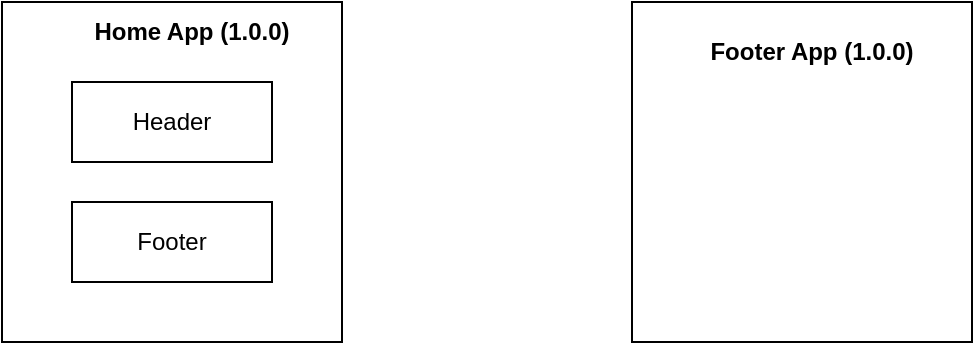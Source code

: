 <mxfile>
    <diagram id="I_5_UuvOvAt0h4aYtYVi" name="Page-1">
        <mxGraphModel dx="941" dy="363" grid="1" gridSize="10" guides="1" tooltips="1" connect="1" arrows="1" fold="1" page="1" pageScale="1" pageWidth="850" pageHeight="1100" math="0" shadow="0">
            <root>
                <mxCell id="0"/>
                <mxCell id="1" parent="0"/>
                <mxCell id="2" value="" style="whiteSpace=wrap;html=1;aspect=fixed;labelPosition=center;verticalLabelPosition=top;align=center;verticalAlign=bottom;textDirection=ltr;fontStyle=1" vertex="1" parent="1">
                    <mxGeometry x="40" y="80" width="170" height="170" as="geometry"/>
                </mxCell>
                <mxCell id="5" value="Header" style="rounded=0;whiteSpace=wrap;html=1;" vertex="1" parent="1">
                    <mxGeometry x="75" y="120" width="100" height="40" as="geometry"/>
                </mxCell>
                <mxCell id="7" value="Footer" style="rounded=0;whiteSpace=wrap;html=1;" vertex="1" parent="1">
                    <mxGeometry x="75" y="180" width="100" height="40" as="geometry"/>
                </mxCell>
                <mxCell id="8" value="" style="whiteSpace=wrap;html=1;aspect=fixed;labelPosition=center;verticalLabelPosition=top;align=center;verticalAlign=bottom;textDirection=ltr;fontStyle=1" vertex="1" parent="1">
                    <mxGeometry x="355" y="80" width="170" height="170" as="geometry"/>
                </mxCell>
                <mxCell id="WOs6gwKcZai12kRZdmqM-8" value="Home App (1.0.0)" style="text;html=1;strokeColor=none;fillColor=none;align=center;verticalAlign=middle;whiteSpace=wrap;rounded=0;fontStyle=1" vertex="1" parent="1">
                    <mxGeometry x="70" y="80" width="130" height="30" as="geometry"/>
                </mxCell>
                <mxCell id="WOs6gwKcZai12kRZdmqM-9" value="Footer App (1.0.0)" style="text;html=1;strokeColor=none;fillColor=none;align=center;verticalAlign=middle;whiteSpace=wrap;rounded=0;fontStyle=1" vertex="1" parent="1">
                    <mxGeometry x="380" y="90" width="130" height="30" as="geometry"/>
                </mxCell>
            </root>
        </mxGraphModel>
    </diagram>
    <diagram id="_GgEkDN7GIcAwYXqjkYd" name="Page-2">
        <mxGraphModel dx="941" dy="363" grid="1" gridSize="10" guides="1" tooltips="1" connect="1" arrows="1" fold="1" page="1" pageScale="1" pageWidth="850" pageHeight="1100" math="0" shadow="0">
            <root>
                <mxCell id="zRADdNf263bX3vUbR5I6-0"/>
                <mxCell id="zRADdNf263bX3vUbR5I6-1" parent="zRADdNf263bX3vUbR5I6-0"/>
                <mxCell id="1GON_99pLNtt8GElTtUt-12" style="edgeStyle=none;html=1;entryX=0.086;entryY=-0.001;entryDx=0;entryDy=0;entryPerimeter=0;" edge="1" parent="zRADdNf263bX3vUbR5I6-1" target="1GON_99pLNtt8GElTtUt-4">
                    <mxGeometry relative="1" as="geometry">
                        <mxPoint x="177" y="149" as="sourcePoint"/>
                        <mxPoint x="253.335" y="270" as="targetPoint"/>
                        <Array as="points">
                            <mxPoint x="202" y="149"/>
                        </Array>
                    </mxGeometry>
                </mxCell>
                <mxCell id="1GON_99pLNtt8GElTtUt-0" value="" style="whiteSpace=wrap;html=1;aspect=fixed;labelPosition=center;verticalLabelPosition=top;align=center;verticalAlign=bottom;textDirection=ltr;fontStyle=1" vertex="1" parent="zRADdNf263bX3vUbR5I6-1">
                    <mxGeometry x="40" y="79" width="140" height="140" as="geometry"/>
                </mxCell>
                <mxCell id="1GON_99pLNtt8GElTtUt-13" style="edgeStyle=none;html=1;entryX=0.92;entryY=-0.047;entryDx=0;entryDy=0;entryPerimeter=0;" edge="1" parent="zRADdNf263bX3vUbR5I6-1" target="1GON_99pLNtt8GElTtUt-4">
                    <mxGeometry relative="1" as="geometry">
                        <mxPoint x="354" y="149" as="sourcePoint"/>
                        <mxPoint x="320" y="260" as="targetPoint"/>
                        <Array as="points">
                            <mxPoint x="320" y="149"/>
                        </Array>
                    </mxGeometry>
                </mxCell>
                <mxCell id="1GON_99pLNtt8GElTtUt-3" value="" style="whiteSpace=wrap;html=1;aspect=fixed;labelPosition=center;verticalLabelPosition=top;align=center;verticalAlign=bottom;textDirection=ltr;fontStyle=1" vertex="1" parent="zRADdNf263bX3vUbR5I6-1">
                    <mxGeometry x="355" y="79" width="140" height="140" as="geometry"/>
                </mxCell>
                <mxCell id="1GON_99pLNtt8GElTtUt-4" value="" style="whiteSpace=wrap;html=1;aspect=fixed;labelPosition=center;verticalLabelPosition=top;align=center;verticalAlign=bottom;textDirection=ltr;fontStyle=1" vertex="1" parent="zRADdNf263bX3vUbR5I6-1">
                    <mxGeometry x="190" y="270" width="140" height="140" as="geometry"/>
                </mxCell>
                <mxCell id="1GON_99pLNtt8GElTtUt-8" value="Header" style="rounded=0;whiteSpace=wrap;html=1;" vertex="1" parent="zRADdNf263bX3vUbR5I6-1">
                    <mxGeometry x="210" y="320" width="100" height="31" as="geometry"/>
                </mxCell>
                <mxCell id="1GON_99pLNtt8GElTtUt-9" value="Footer" style="rounded=0;whiteSpace=wrap;html=1;" vertex="1" parent="zRADdNf263bX3vUbR5I6-1">
                    <mxGeometry x="210" y="360" width="100" height="30" as="geometry"/>
                </mxCell>
                <mxCell id="1GON_99pLNtt8GElTtUt-15" value="Footer App(1.0.1)" style="text;html=1;strokeColor=none;fillColor=none;align=center;verticalAlign=middle;whiteSpace=wrap;rounded=0;fontStyle=1" vertex="1" parent="zRADdNf263bX3vUbR5I6-1">
                    <mxGeometry x="200" y="280" width="120" height="30" as="geometry"/>
                </mxCell>
                <mxCell id="1GON_99pLNtt8GElTtUt-16" value="Home App (1.0.1)" style="text;html=1;strokeColor=none;fillColor=none;align=center;verticalAlign=middle;whiteSpace=wrap;rounded=0;" vertex="1" parent="zRADdNf263bX3vUbR5I6-1">
                    <mxGeometry x="50" y="90" width="120" height="30" as="geometry"/>
                </mxCell>
                <mxCell id="1GON_99pLNtt8GElTtUt-17" value="Footer App (1.0.1)" style="text;html=1;strokeColor=none;fillColor=none;align=center;verticalAlign=middle;whiteSpace=wrap;rounded=0;" vertex="1" parent="zRADdNf263bX3vUbR5I6-1">
                    <mxGeometry x="365" y="100" width="120" height="30" as="geometry"/>
                </mxCell>
            </root>
        </mxGraphModel>
    </diagram>
    <diagram id="g_T-o0lxdoL4d2VnEdjj" name="Asset Store">
        <mxGraphModel dx="941" dy="363" grid="1" gridSize="10" guides="1" tooltips="1" connect="1" arrows="1" fold="1" page="1" pageScale="1" pageWidth="850" pageHeight="1100" math="0" shadow="0">
            <root>
                <mxCell id="cj1IazmjqMoVbFooIDtI-0"/>
                <mxCell id="cj1IazmjqMoVbFooIDtI-1" parent="cj1IazmjqMoVbFooIDtI-0"/>
                <mxCell id="YfW1SNzESA2xdFsNWcHS-14" style="edgeStyle=none;html=1;entryX=-0.064;entryY=0.695;entryDx=0;entryDy=0;exitX=0.454;exitY=0.995;exitDx=0;exitDy=0;exitPerimeter=0;entryPerimeter=0;" edge="1" parent="cj1IazmjqMoVbFooIDtI-1" source="YfW1SNzESA2xdFsNWcHS-0" target="YfW1SNzESA2xdFsNWcHS-9">
                    <mxGeometry relative="1" as="geometry">
                        <Array as="points">
                            <mxPoint x="117" y="440"/>
                            <mxPoint x="240" y="440"/>
                        </Array>
                    </mxGeometry>
                </mxCell>
                <mxCell id="YfW1SNzESA2xdFsNWcHS-0" value="" style="whiteSpace=wrap;html=1;aspect=fixed;labelPosition=center;verticalLabelPosition=top;align=center;verticalAlign=bottom;textDirection=ltr;fontStyle=1" vertex="1" parent="cj1IazmjqMoVbFooIDtI-1">
                    <mxGeometry x="40" y="243" width="170" height="170" as="geometry"/>
                </mxCell>
                <mxCell id="YfW1SNzESA2xdFsNWcHS-15" value="" style="edgeStyle=none;html=1;entryX=1;entryY=0.5;entryDx=0;entryDy=0;exitX=-0.009;exitY=0.694;exitDx=0;exitDy=0;exitPerimeter=0;" edge="1" parent="cj1IazmjqMoVbFooIDtI-1" source="YfW1SNzESA2xdFsNWcHS-3" target="YfW1SNzESA2xdFsNWcHS-9">
                    <mxGeometry relative="1" as="geometry">
                        <Array as="points">
                            <mxPoint x="560" y="360"/>
                            <mxPoint x="560" y="430"/>
                        </Array>
                    </mxGeometry>
                </mxCell>
                <mxCell id="YfW1SNzESA2xdFsNWcHS-3" value="" style="whiteSpace=wrap;html=1;aspect=fixed;labelPosition=center;verticalLabelPosition=top;align=center;verticalAlign=bottom;textDirection=ltr;fontStyle=1" vertex="1" parent="cj1IazmjqMoVbFooIDtI-1">
                    <mxGeometry x="630" y="243" width="170" height="170" as="geometry"/>
                </mxCell>
                <mxCell id="YfW1SNzESA2xdFsNWcHS-4" value="Home App (1.0.0)" style="text;html=1;strokeColor=none;fillColor=none;align=center;verticalAlign=middle;whiteSpace=wrap;rounded=0;fontStyle=1" vertex="1" parent="cj1IazmjqMoVbFooIDtI-1">
                    <mxGeometry x="70" y="243" width="130" height="30" as="geometry"/>
                </mxCell>
                <mxCell id="YfW1SNzESA2xdFsNWcHS-5" value="Footer App (1.0.0)" style="text;html=1;strokeColor=none;fillColor=none;align=center;verticalAlign=middle;whiteSpace=wrap;rounded=0;fontStyle=1" vertex="1" parent="cj1IazmjqMoVbFooIDtI-1">
                    <mxGeometry x="650" y="263" width="130" height="30" as="geometry"/>
                </mxCell>
                <mxCell id="YfW1SNzESA2xdFsNWcHS-13" value="" style="edgeStyle=none;html=1;exitX=0.998;exitY=0.612;exitDx=0;exitDy=0;exitPerimeter=0;" edge="1" parent="cj1IazmjqMoVbFooIDtI-1" source="YfW1SNzESA2xdFsNWcHS-6" target="YfW1SNzESA2xdFsNWcHS-8">
                    <mxGeometry relative="1" as="geometry"/>
                </mxCell>
                <mxCell id="YfW1SNzESA2xdFsNWcHS-6" value="" style="whiteSpace=wrap;html=1;aspect=fixed;labelPosition=center;verticalLabelPosition=top;align=center;verticalAlign=bottom;textDirection=ltr;fontStyle=1" vertex="1" parent="cj1IazmjqMoVbFooIDtI-1">
                    <mxGeometry x="270" y="173" width="170" height="170" as="geometry"/>
                </mxCell>
                <mxCell id="YfW1SNzESA2xdFsNWcHS-7" value="Header/Footer Project" style="text;html=1;strokeColor=none;fillColor=none;align=center;verticalAlign=middle;whiteSpace=wrap;rounded=0;fontStyle=1" vertex="1" parent="cj1IazmjqMoVbFooIDtI-1">
                    <mxGeometry x="290" y="183" width="130" height="30" as="geometry"/>
                </mxCell>
                <mxCell id="YfW1SNzESA2xdFsNWcHS-1" value="Header" style="rounded=0;whiteSpace=wrap;html=1;" vertex="1" parent="cj1IazmjqMoVbFooIDtI-1">
                    <mxGeometry x="305" y="223" width="100" height="40" as="geometry"/>
                </mxCell>
                <mxCell id="YfW1SNzESA2xdFsNWcHS-2" value="Footer" style="rounded=0;whiteSpace=wrap;html=1;" vertex="1" parent="cj1IazmjqMoVbFooIDtI-1">
                    <mxGeometry x="305" y="283" width="100" height="40" as="geometry"/>
                </mxCell>
                <mxCell id="YfW1SNzESA2xdFsNWcHS-8" value="S3 Artifacts" style="rounded=0;whiteSpace=wrap;html=1;" vertex="1" parent="cj1IazmjqMoVbFooIDtI-1">
                    <mxGeometry x="480" y="258" width="100" height="40" as="geometry"/>
                </mxCell>
                <mxCell id="YfW1SNzESA2xdFsNWcHS-12" style="edgeStyle=none;html=1;" edge="1" parent="cj1IazmjqMoVbFooIDtI-1" source="YfW1SNzESA2xdFsNWcHS-9">
                    <mxGeometry relative="1" as="geometry">
                        <mxPoint x="510" y="300" as="targetPoint"/>
                        <Array as="points">
                            <mxPoint x="440" y="380"/>
                            <mxPoint x="510" y="380"/>
                        </Array>
                    </mxGeometry>
                </mxCell>
                <mxCell id="YfW1SNzESA2xdFsNWcHS-9" value="Shim Library" style="rounded=0;whiteSpace=wrap;html=1;" vertex="1" parent="cj1IazmjqMoVbFooIDtI-1">
                    <mxGeometry x="390" y="410" width="100" height="40" as="geometry"/>
                </mxCell>
            </root>
        </mxGraphModel>
    </diagram>
    <diagram id="qn4xIva149-AGzizbjBz" name="Module Federation">
        <mxGraphModel dx="941" dy="363" grid="1" gridSize="10" guides="1" tooltips="1" connect="1" arrows="1" fold="1" page="1" pageScale="1" pageWidth="850" pageHeight="1100" math="0" shadow="0">
            <root>
                <mxCell id="l8tiNrrmCvzS8e668hWn-0"/>
                <mxCell id="l8tiNrrmCvzS8e668hWn-1" parent="l8tiNrrmCvzS8e668hWn-0"/>
                <mxCell id="l8tiNrrmCvzS8e668hWn-2" value="" style="whiteSpace=wrap;html=1;aspect=fixed;labelPosition=center;verticalLabelPosition=top;align=center;verticalAlign=bottom;textDirection=ltr;fontStyle=1" vertex="1" parent="l8tiNrrmCvzS8e668hWn-1">
                    <mxGeometry x="40" y="80" width="170" height="170" as="geometry"/>
                </mxCell>
                <mxCell id="l8tiNrrmCvzS8e668hWn-3" value="Header" style="rounded=0;whiteSpace=wrap;html=1;" vertex="1" parent="l8tiNrrmCvzS8e668hWn-1">
                    <mxGeometry x="75" y="120" width="100" height="40" as="geometry"/>
                </mxCell>
                <mxCell id="l8tiNrrmCvzS8e668hWn-4" value="Footer" style="rounded=0;whiteSpace=wrap;html=1;" vertex="1" parent="l8tiNrrmCvzS8e668hWn-1">
                    <mxGeometry x="75" y="180" width="100" height="40" as="geometry"/>
                </mxCell>
                <mxCell id="l8tiNrrmCvzS8e668hWn-10" style="edgeStyle=none;html=1;entryX=1;entryY=0.5;entryDx=0;entryDy=0;" edge="1" parent="l8tiNrrmCvzS8e668hWn-1" target="l8tiNrrmCvzS8e668hWn-3">
                    <mxGeometry relative="1" as="geometry">
                        <mxPoint x="350" y="140" as="sourcePoint"/>
                    </mxGeometry>
                </mxCell>
                <mxCell id="l8tiNrrmCvzS8e668hWn-5" value="" style="whiteSpace=wrap;html=1;aspect=fixed;labelPosition=center;verticalLabelPosition=top;align=center;verticalAlign=bottom;textDirection=ltr;fontStyle=1" vertex="1" parent="l8tiNrrmCvzS8e668hWn-1">
                    <mxGeometry x="355" y="80" width="170" height="170" as="geometry"/>
                </mxCell>
                <mxCell id="l8tiNrrmCvzS8e668hWn-6" value="Home App (1.0.0)" style="text;html=1;strokeColor=none;fillColor=none;align=center;verticalAlign=middle;whiteSpace=wrap;rounded=0;fontStyle=1" vertex="1" parent="l8tiNrrmCvzS8e668hWn-1">
                    <mxGeometry x="70" y="80" width="130" height="30" as="geometry"/>
                </mxCell>
                <mxCell id="l8tiNrrmCvzS8e668hWn-7" value="Footer App (1.0.0)" style="text;html=1;strokeColor=none;fillColor=none;align=center;verticalAlign=middle;whiteSpace=wrap;rounded=0;fontStyle=1" vertex="1" parent="l8tiNrrmCvzS8e668hWn-1">
                    <mxGeometry x="380" y="90" width="130" height="30" as="geometry"/>
                </mxCell>
                <mxCell id="l8tiNrrmCvzS8e668hWn-11" style="edgeStyle=none;html=1;entryX=1;entryY=0.5;entryDx=0;entryDy=0;" edge="1" parent="l8tiNrrmCvzS8e668hWn-1">
                    <mxGeometry relative="1" as="geometry">
                        <mxPoint x="355" y="199.5" as="sourcePoint"/>
                        <mxPoint x="180" y="199.5" as="targetPoint"/>
                    </mxGeometry>
                </mxCell>
            </root>
        </mxGraphModel>
    </diagram>
</mxfile>